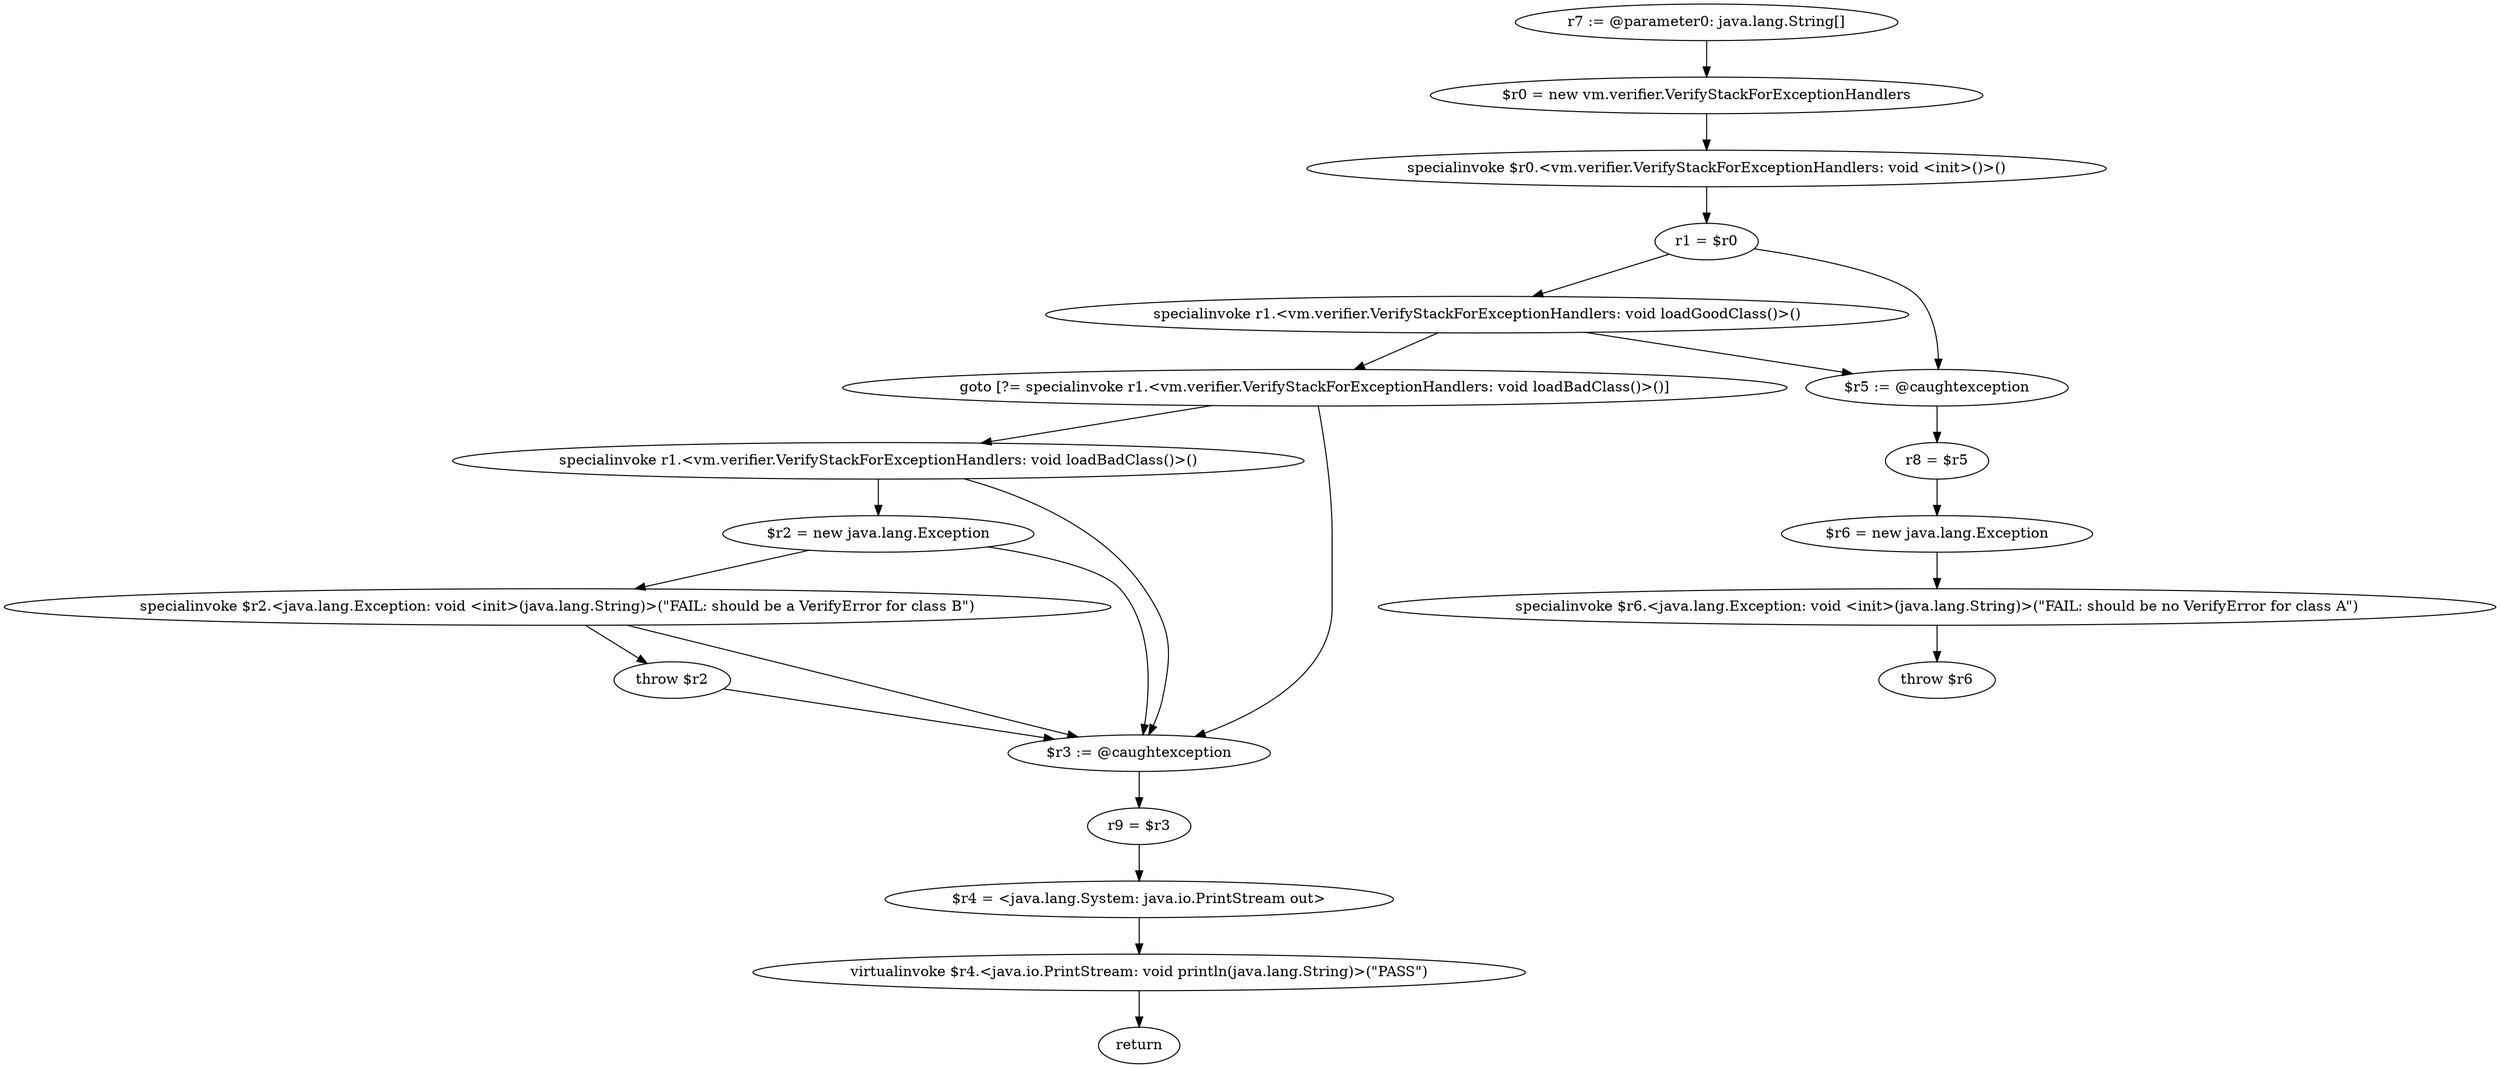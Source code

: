 digraph "unitGraph" {
    "r7 := @parameter0: java.lang.String[]"
    "$r0 = new vm.verifier.VerifyStackForExceptionHandlers"
    "specialinvoke $r0.<vm.verifier.VerifyStackForExceptionHandlers: void <init>()>()"
    "r1 = $r0"
    "specialinvoke r1.<vm.verifier.VerifyStackForExceptionHandlers: void loadGoodClass()>()"
    "goto [?= specialinvoke r1.<vm.verifier.VerifyStackForExceptionHandlers: void loadBadClass()>()]"
    "$r5 := @caughtexception"
    "r8 = $r5"
    "$r6 = new java.lang.Exception"
    "specialinvoke $r6.<java.lang.Exception: void <init>(java.lang.String)>(\"FAIL: should be no VerifyError for class A\")"
    "throw $r6"
    "specialinvoke r1.<vm.verifier.VerifyStackForExceptionHandlers: void loadBadClass()>()"
    "$r2 = new java.lang.Exception"
    "specialinvoke $r2.<java.lang.Exception: void <init>(java.lang.String)>(\"FAIL: should be a VerifyError for class B\")"
    "throw $r2"
    "$r3 := @caughtexception"
    "r9 = $r3"
    "$r4 = <java.lang.System: java.io.PrintStream out>"
    "virtualinvoke $r4.<java.io.PrintStream: void println(java.lang.String)>(\"PASS\")"
    "return"
    "r7 := @parameter0: java.lang.String[]"->"$r0 = new vm.verifier.VerifyStackForExceptionHandlers";
    "$r0 = new vm.verifier.VerifyStackForExceptionHandlers"->"specialinvoke $r0.<vm.verifier.VerifyStackForExceptionHandlers: void <init>()>()";
    "specialinvoke $r0.<vm.verifier.VerifyStackForExceptionHandlers: void <init>()>()"->"r1 = $r0";
    "r1 = $r0"->"specialinvoke r1.<vm.verifier.VerifyStackForExceptionHandlers: void loadGoodClass()>()";
    "r1 = $r0"->"$r5 := @caughtexception";
    "specialinvoke r1.<vm.verifier.VerifyStackForExceptionHandlers: void loadGoodClass()>()"->"goto [?= specialinvoke r1.<vm.verifier.VerifyStackForExceptionHandlers: void loadBadClass()>()]";
    "specialinvoke r1.<vm.verifier.VerifyStackForExceptionHandlers: void loadGoodClass()>()"->"$r5 := @caughtexception";
    "goto [?= specialinvoke r1.<vm.verifier.VerifyStackForExceptionHandlers: void loadBadClass()>()]"->"specialinvoke r1.<vm.verifier.VerifyStackForExceptionHandlers: void loadBadClass()>()";
    "goto [?= specialinvoke r1.<vm.verifier.VerifyStackForExceptionHandlers: void loadBadClass()>()]"->"$r3 := @caughtexception";
    "$r5 := @caughtexception"->"r8 = $r5";
    "r8 = $r5"->"$r6 = new java.lang.Exception";
    "$r6 = new java.lang.Exception"->"specialinvoke $r6.<java.lang.Exception: void <init>(java.lang.String)>(\"FAIL: should be no VerifyError for class A\")";
    "specialinvoke $r6.<java.lang.Exception: void <init>(java.lang.String)>(\"FAIL: should be no VerifyError for class A\")"->"throw $r6";
    "specialinvoke r1.<vm.verifier.VerifyStackForExceptionHandlers: void loadBadClass()>()"->"$r2 = new java.lang.Exception";
    "specialinvoke r1.<vm.verifier.VerifyStackForExceptionHandlers: void loadBadClass()>()"->"$r3 := @caughtexception";
    "$r2 = new java.lang.Exception"->"specialinvoke $r2.<java.lang.Exception: void <init>(java.lang.String)>(\"FAIL: should be a VerifyError for class B\")";
    "$r2 = new java.lang.Exception"->"$r3 := @caughtexception";
    "specialinvoke $r2.<java.lang.Exception: void <init>(java.lang.String)>(\"FAIL: should be a VerifyError for class B\")"->"throw $r2";
    "specialinvoke $r2.<java.lang.Exception: void <init>(java.lang.String)>(\"FAIL: should be a VerifyError for class B\")"->"$r3 := @caughtexception";
    "throw $r2"->"$r3 := @caughtexception";
    "$r3 := @caughtexception"->"r9 = $r3";
    "r9 = $r3"->"$r4 = <java.lang.System: java.io.PrintStream out>";
    "$r4 = <java.lang.System: java.io.PrintStream out>"->"virtualinvoke $r4.<java.io.PrintStream: void println(java.lang.String)>(\"PASS\")";
    "virtualinvoke $r4.<java.io.PrintStream: void println(java.lang.String)>(\"PASS\")"->"return";
}
